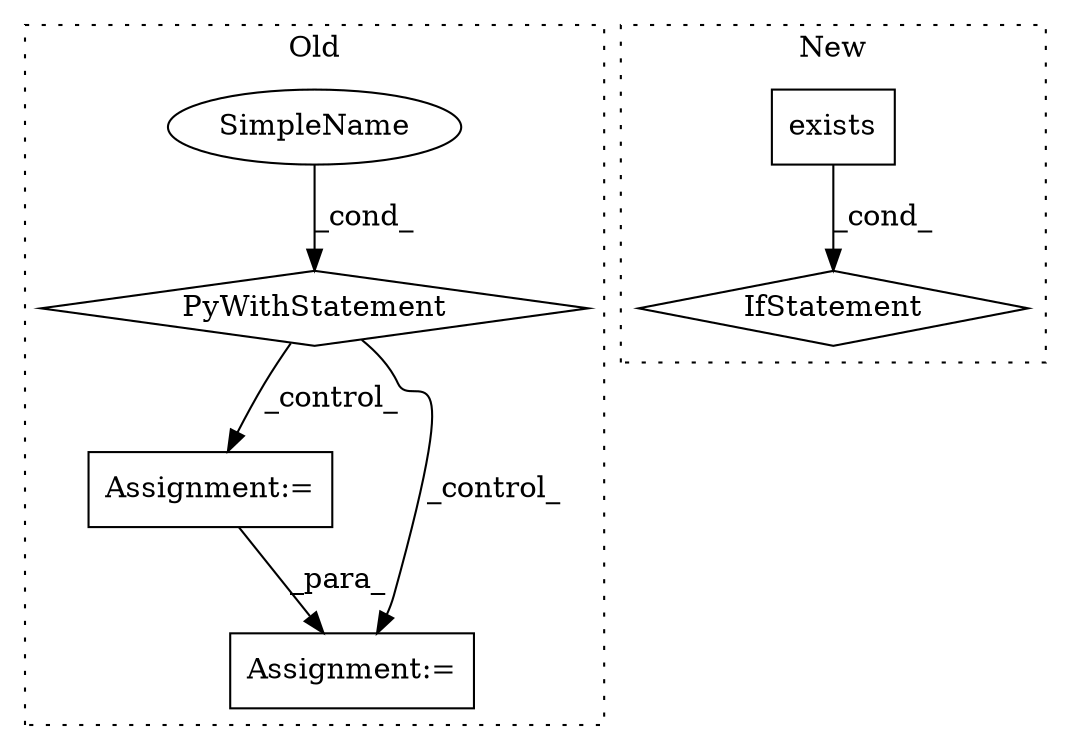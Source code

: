 digraph G {
subgraph cluster0 {
1 [label="PyWithStatement" a="104" s="19631,19658" l="10,2" shape="diamond"];
3 [label="Assignment:=" a="7" s="19677" l="1" shape="box"];
4 [label="SimpleName" a="42" s="" l="" shape="ellipse"];
6 [label="Assignment:=" a="7" s="19694" l="1" shape="box"];
label = "Old";
style="dotted";
}
subgraph cluster1 {
2 [label="exists" a="32" s="19972,19983" l="7,1" shape="box"];
5 [label="IfStatement" a="25" s="19959,19984" l="4,2" shape="diamond"];
label = "New";
style="dotted";
}
1 -> 3 [label="_control_"];
1 -> 6 [label="_control_"];
2 -> 5 [label="_cond_"];
3 -> 6 [label="_para_"];
4 -> 1 [label="_cond_"];
}
